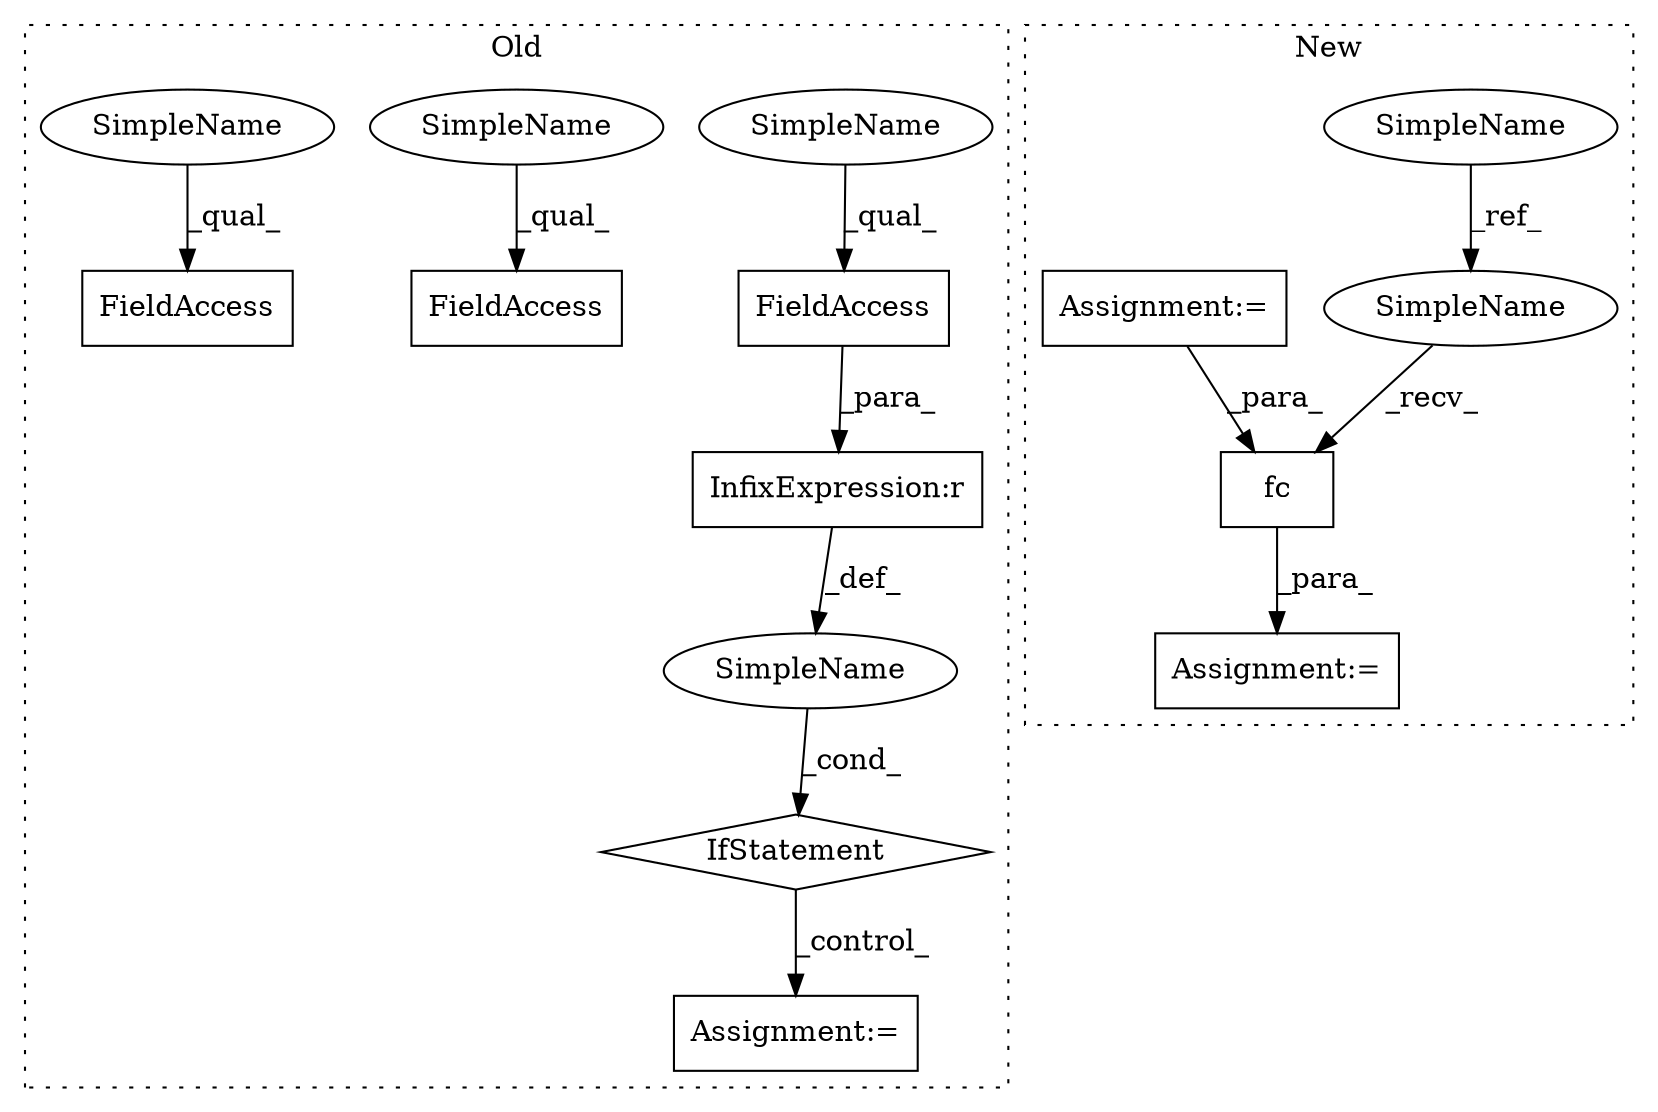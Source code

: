 digraph G {
subgraph cluster0 {
1 [label="IfStatement" a="25" s="980,1002" l="4,2" shape="diamond"];
3 [label="SimpleName" a="42" s="" l="" shape="ellipse"];
4 [label="Assignment:=" a="7" s="1020" l="1" shape="box"];
6 [label="InfixExpression:r" a="27" s="998" l="3" shape="box"];
7 [label="FieldAccess" a="22" s="984" l="14" shape="box"];
9 [label="FieldAccess" a="22" s="1060" l="15" shape="box"];
10 [label="FieldAccess" a="22" s="1088" l="14" shape="box"];
13 [label="SimpleName" a="42" s="984" l="4" shape="ellipse"];
14 [label="SimpleName" a="42" s="1060" l="4" shape="ellipse"];
15 [label="SimpleName" a="42" s="1088" l="4" shape="ellipse"];
label = "Old";
style="dotted";
}
subgraph cluster1 {
2 [label="fc" a="32" s="1372,1401" l="3,1" shape="box"];
5 [label="Assignment:=" a="7" s="1366" l="1" shape="box"];
8 [label="SimpleName" a="42" s="1274" l="4" shape="ellipse"];
11 [label="Assignment:=" a="7" s="1329" l="5" shape="box"];
12 [label="SimpleName" a="42" s="1367" l="4" shape="ellipse"];
label = "New";
style="dotted";
}
1 -> 4 [label="_control_"];
2 -> 5 [label="_para_"];
3 -> 1 [label="_cond_"];
6 -> 3 [label="_def_"];
7 -> 6 [label="_para_"];
8 -> 12 [label="_ref_"];
11 -> 2 [label="_para_"];
12 -> 2 [label="_recv_"];
13 -> 7 [label="_qual_"];
14 -> 9 [label="_qual_"];
15 -> 10 [label="_qual_"];
}